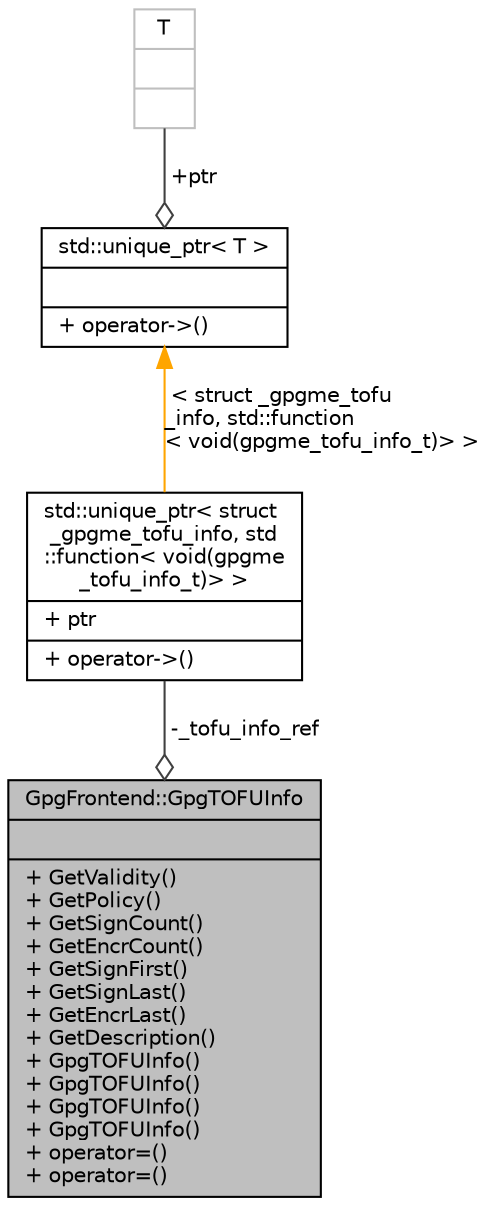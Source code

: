 digraph "GpgFrontend::GpgTOFUInfo"
{
 // INTERACTIVE_SVG=YES
 // LATEX_PDF_SIZE
  edge [fontname="Helvetica",fontsize="10",labelfontname="Helvetica",labelfontsize="10"];
  node [fontname="Helvetica",fontsize="10",shape=record];
  Node1 [label="{GpgFrontend::GpgTOFUInfo\n||+ GetValidity()\l+ GetPolicy()\l+ GetSignCount()\l+ GetEncrCount()\l+ GetSignFirst()\l+ GetSignLast()\l+ GetEncrLast()\l+ GetDescription()\l+ GpgTOFUInfo()\l+ GpgTOFUInfo()\l+ GpgTOFUInfo()\l+ GpgTOFUInfo()\l+ operator=()\l+ operator=()\l}",height=0.2,width=0.4,color="black", fillcolor="grey75", style="filled", fontcolor="black",tooltip=" "];
  Node2 -> Node1 [color="grey25",fontsize="10",style="solid",label=" -_tofu_info_ref" ,arrowhead="odiamond",fontname="Helvetica"];
  Node2 [label="{std::unique_ptr\< struct\l _gpgme_tofu_info, std\l::function\< void(gpgme\l_tofu_info_t)\> \>\n|+ ptr\l|+ operator-\>()\l}",height=0.2,width=0.4,color="black", fillcolor="white", style="filled",tooltip=" "];
  Node3 -> Node2 [dir="back",color="orange",fontsize="10",style="solid",label=" \< struct _gpgme_tofu\l_info, std::function\l\< void(gpgme_tofu_info_t)\> \>" ,fontname="Helvetica"];
  Node3 [label="{std::unique_ptr\< T \>\n||+ operator-\>()\l}",height=0.2,width=0.4,color="black", fillcolor="white", style="filled",tooltip=" "];
  Node4 -> Node3 [color="grey25",fontsize="10",style="solid",label=" +ptr" ,arrowhead="odiamond",fontname="Helvetica"];
  Node4 [label="{T\n||}",height=0.2,width=0.4,color="grey75", fillcolor="white", style="filled",tooltip=" "];
}
